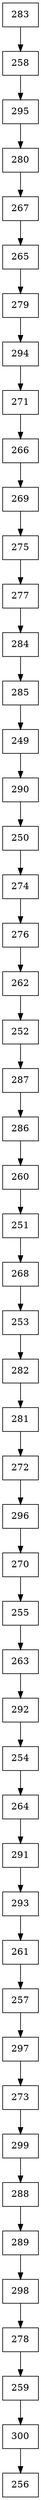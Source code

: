 digraph G {
  node [shape=record];
  node0 [label="{283}"];
  node0 -> node1;
  node1 [label="{258}"];
  node1 -> node2;
  node2 [label="{295}"];
  node2 -> node3;
  node3 [label="{280}"];
  node3 -> node4;
  node4 [label="{267}"];
  node4 -> node5;
  node5 [label="{265}"];
  node5 -> node6;
  node6 [label="{279}"];
  node6 -> node7;
  node7 [label="{294}"];
  node7 -> node8;
  node8 [label="{271}"];
  node8 -> node9;
  node9 [label="{266}"];
  node9 -> node10;
  node10 [label="{269}"];
  node10 -> node11;
  node11 [label="{275}"];
  node11 -> node12;
  node12 [label="{277}"];
  node12 -> node13;
  node13 [label="{284}"];
  node13 -> node14;
  node14 [label="{285}"];
  node14 -> node15;
  node15 [label="{249}"];
  node15 -> node16;
  node16 [label="{290}"];
  node16 -> node17;
  node17 [label="{250}"];
  node17 -> node18;
  node18 [label="{274}"];
  node18 -> node19;
  node19 [label="{276}"];
  node19 -> node20;
  node20 [label="{262}"];
  node20 -> node21;
  node21 [label="{252}"];
  node21 -> node22;
  node22 [label="{287}"];
  node22 -> node23;
  node23 [label="{286}"];
  node23 -> node24;
  node24 [label="{260}"];
  node24 -> node25;
  node25 [label="{251}"];
  node25 -> node26;
  node26 [label="{268}"];
  node26 -> node27;
  node27 [label="{253}"];
  node27 -> node28;
  node28 [label="{282}"];
  node28 -> node29;
  node29 [label="{281}"];
  node29 -> node30;
  node30 [label="{272}"];
  node30 -> node31;
  node31 [label="{296}"];
  node31 -> node32;
  node32 [label="{270}"];
  node32 -> node33;
  node33 [label="{255}"];
  node33 -> node34;
  node34 [label="{263}"];
  node34 -> node35;
  node35 [label="{292}"];
  node35 -> node36;
  node36 [label="{254}"];
  node36 -> node37;
  node37 [label="{264}"];
  node37 -> node38;
  node38 [label="{291}"];
  node38 -> node39;
  node39 [label="{293}"];
  node39 -> node40;
  node40 [label="{261}"];
  node40 -> node41;
  node41 [label="{257}"];
  node41 -> node42;
  node42 [label="{297}"];
  node42 -> node43;
  node43 [label="{273}"];
  node43 -> node44;
  node44 [label="{299}"];
  node44 -> node45;
  node45 [label="{288}"];
  node45 -> node46;
  node46 [label="{289}"];
  node46 -> node47;
  node47 [label="{298}"];
  node47 -> node48;
  node48 [label="{278}"];
  node48 -> node49;
  node49 [label="{259}"];
  node49 -> node50;
  node50 [label="{300}"];
  node50 -> node51;
  node51 [label="{256}"];
}
